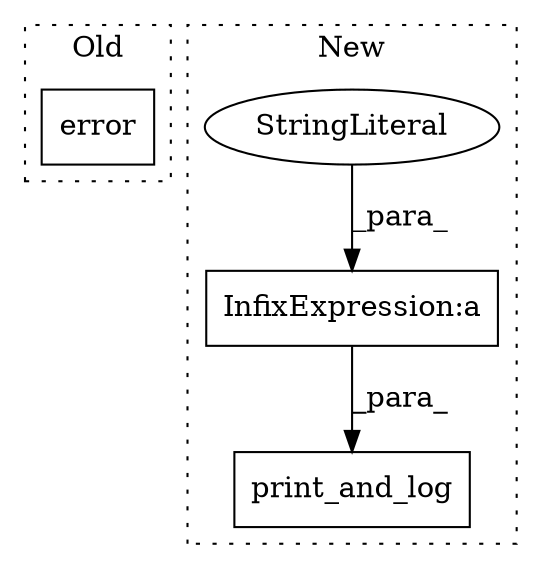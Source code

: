 digraph G {
subgraph cluster0 {
1 [label="error" a="32" s="1492,1560" l="6,1" shape="box"];
label = "Old";
style="dotted";
}
subgraph cluster1 {
2 [label="print_and_log" a="32" s="2165,2249" l="14,1" shape="box"];
3 [label="InfixExpression:a" a="27" s="2211" l="3" shape="box"];
4 [label="StringLiteral" a="45" s="2179" l="32" shape="ellipse"];
label = "New";
style="dotted";
}
3 -> 2 [label="_para_"];
4 -> 3 [label="_para_"];
}